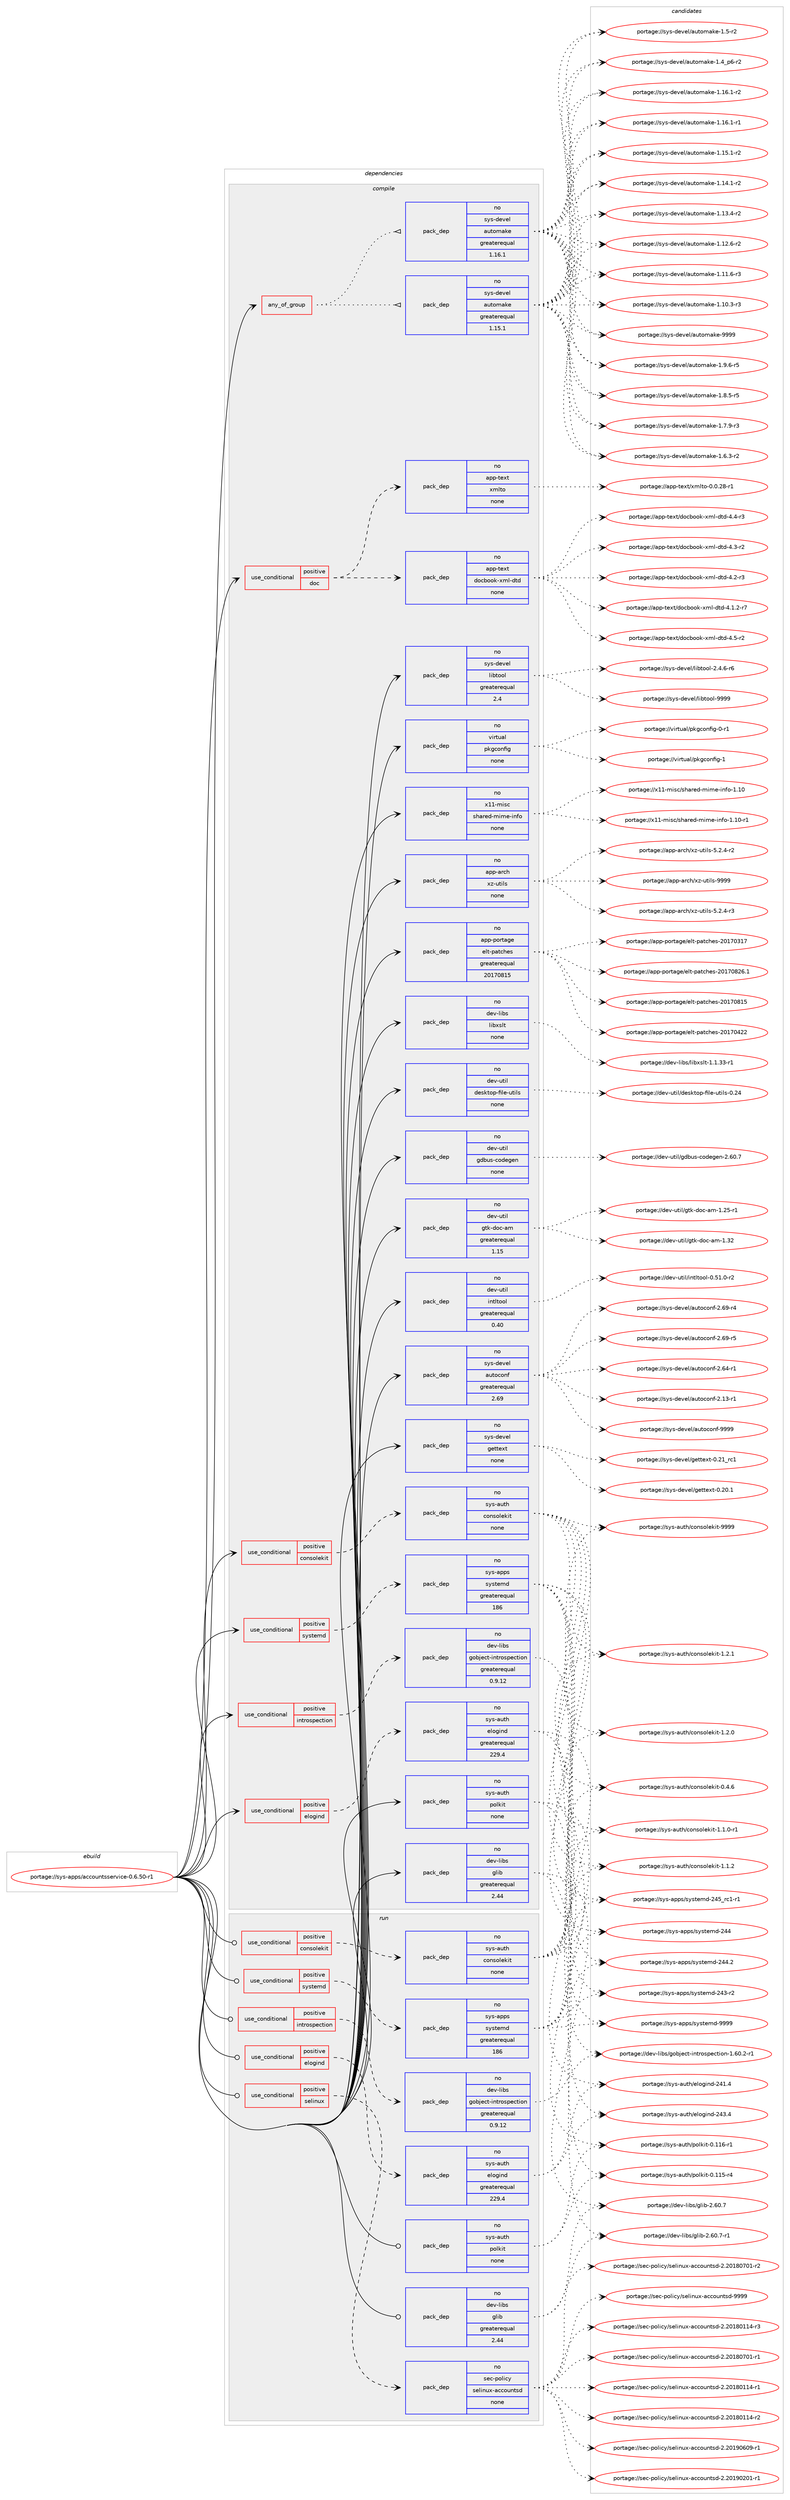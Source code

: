 digraph prolog {

# *************
# Graph options
# *************

newrank=true;
concentrate=true;
compound=true;
graph [rankdir=LR,fontname=Helvetica,fontsize=10,ranksep=1.5];#, ranksep=2.5, nodesep=0.2];
edge  [arrowhead=vee];
node  [fontname=Helvetica,fontsize=10];

# **********
# The ebuild
# **********

subgraph cluster_leftcol {
color=gray;
rank=same;
label=<<i>ebuild</i>>;
id [label="portage://sys-apps/accountsservice-0.6.50-r1", color=red, width=4, href="../sys-apps/accountsservice-0.6.50-r1.svg"];
}

# ****************
# The dependencies
# ****************

subgraph cluster_midcol {
color=gray;
label=<<i>dependencies</i>>;
subgraph cluster_compile {
fillcolor="#eeeeee";
style=filled;
label=<<i>compile</i>>;
subgraph any1288 {
dependency69360 [label=<<TABLE BORDER="0" CELLBORDER="1" CELLSPACING="0" CELLPADDING="4"><TR><TD CELLPADDING="10">any_of_group</TD></TR></TABLE>>, shape=none, color=red];subgraph pack52766 {
dependency69361 [label=<<TABLE BORDER="0" CELLBORDER="1" CELLSPACING="0" CELLPADDING="4" WIDTH="220"><TR><TD ROWSPAN="6" CELLPADDING="30">pack_dep</TD></TR><TR><TD WIDTH="110">no</TD></TR><TR><TD>sys-devel</TD></TR><TR><TD>automake</TD></TR><TR><TD>greaterequal</TD></TR><TR><TD>1.16.1</TD></TR></TABLE>>, shape=none, color=blue];
}
dependency69360:e -> dependency69361:w [weight=20,style="dotted",arrowhead="oinv"];
subgraph pack52767 {
dependency69362 [label=<<TABLE BORDER="0" CELLBORDER="1" CELLSPACING="0" CELLPADDING="4" WIDTH="220"><TR><TD ROWSPAN="6" CELLPADDING="30">pack_dep</TD></TR><TR><TD WIDTH="110">no</TD></TR><TR><TD>sys-devel</TD></TR><TR><TD>automake</TD></TR><TR><TD>greaterequal</TD></TR><TR><TD>1.15.1</TD></TR></TABLE>>, shape=none, color=blue];
}
dependency69360:e -> dependency69362:w [weight=20,style="dotted",arrowhead="oinv"];
}
id:e -> dependency69360:w [weight=20,style="solid",arrowhead="vee"];
subgraph cond15222 {
dependency69363 [label=<<TABLE BORDER="0" CELLBORDER="1" CELLSPACING="0" CELLPADDING="4"><TR><TD ROWSPAN="3" CELLPADDING="10">use_conditional</TD></TR><TR><TD>positive</TD></TR><TR><TD>consolekit</TD></TR></TABLE>>, shape=none, color=red];
subgraph pack52768 {
dependency69364 [label=<<TABLE BORDER="0" CELLBORDER="1" CELLSPACING="0" CELLPADDING="4" WIDTH="220"><TR><TD ROWSPAN="6" CELLPADDING="30">pack_dep</TD></TR><TR><TD WIDTH="110">no</TD></TR><TR><TD>sys-auth</TD></TR><TR><TD>consolekit</TD></TR><TR><TD>none</TD></TR><TR><TD></TD></TR></TABLE>>, shape=none, color=blue];
}
dependency69363:e -> dependency69364:w [weight=20,style="dashed",arrowhead="vee"];
}
id:e -> dependency69363:w [weight=20,style="solid",arrowhead="vee"];
subgraph cond15223 {
dependency69365 [label=<<TABLE BORDER="0" CELLBORDER="1" CELLSPACING="0" CELLPADDING="4"><TR><TD ROWSPAN="3" CELLPADDING="10">use_conditional</TD></TR><TR><TD>positive</TD></TR><TR><TD>doc</TD></TR></TABLE>>, shape=none, color=red];
subgraph pack52769 {
dependency69366 [label=<<TABLE BORDER="0" CELLBORDER="1" CELLSPACING="0" CELLPADDING="4" WIDTH="220"><TR><TD ROWSPAN="6" CELLPADDING="30">pack_dep</TD></TR><TR><TD WIDTH="110">no</TD></TR><TR><TD>app-text</TD></TR><TR><TD>docbook-xml-dtd</TD></TR><TR><TD>none</TD></TR><TR><TD></TD></TR></TABLE>>, shape=none, color=blue];
}
dependency69365:e -> dependency69366:w [weight=20,style="dashed",arrowhead="vee"];
subgraph pack52770 {
dependency69367 [label=<<TABLE BORDER="0" CELLBORDER="1" CELLSPACING="0" CELLPADDING="4" WIDTH="220"><TR><TD ROWSPAN="6" CELLPADDING="30">pack_dep</TD></TR><TR><TD WIDTH="110">no</TD></TR><TR><TD>app-text</TD></TR><TR><TD>xmlto</TD></TR><TR><TD>none</TD></TR><TR><TD></TD></TR></TABLE>>, shape=none, color=blue];
}
dependency69365:e -> dependency69367:w [weight=20,style="dashed",arrowhead="vee"];
}
id:e -> dependency69365:w [weight=20,style="solid",arrowhead="vee"];
subgraph cond15224 {
dependency69368 [label=<<TABLE BORDER="0" CELLBORDER="1" CELLSPACING="0" CELLPADDING="4"><TR><TD ROWSPAN="3" CELLPADDING="10">use_conditional</TD></TR><TR><TD>positive</TD></TR><TR><TD>elogind</TD></TR></TABLE>>, shape=none, color=red];
subgraph pack52771 {
dependency69369 [label=<<TABLE BORDER="0" CELLBORDER="1" CELLSPACING="0" CELLPADDING="4" WIDTH="220"><TR><TD ROWSPAN="6" CELLPADDING="30">pack_dep</TD></TR><TR><TD WIDTH="110">no</TD></TR><TR><TD>sys-auth</TD></TR><TR><TD>elogind</TD></TR><TR><TD>greaterequal</TD></TR><TR><TD>229.4</TD></TR></TABLE>>, shape=none, color=blue];
}
dependency69368:e -> dependency69369:w [weight=20,style="dashed",arrowhead="vee"];
}
id:e -> dependency69368:w [weight=20,style="solid",arrowhead="vee"];
subgraph cond15225 {
dependency69370 [label=<<TABLE BORDER="0" CELLBORDER="1" CELLSPACING="0" CELLPADDING="4"><TR><TD ROWSPAN="3" CELLPADDING="10">use_conditional</TD></TR><TR><TD>positive</TD></TR><TR><TD>introspection</TD></TR></TABLE>>, shape=none, color=red];
subgraph pack52772 {
dependency69371 [label=<<TABLE BORDER="0" CELLBORDER="1" CELLSPACING="0" CELLPADDING="4" WIDTH="220"><TR><TD ROWSPAN="6" CELLPADDING="30">pack_dep</TD></TR><TR><TD WIDTH="110">no</TD></TR><TR><TD>dev-libs</TD></TR><TR><TD>gobject-introspection</TD></TR><TR><TD>greaterequal</TD></TR><TR><TD>0.9.12</TD></TR></TABLE>>, shape=none, color=blue];
}
dependency69370:e -> dependency69371:w [weight=20,style="dashed",arrowhead="vee"];
}
id:e -> dependency69370:w [weight=20,style="solid",arrowhead="vee"];
subgraph cond15226 {
dependency69372 [label=<<TABLE BORDER="0" CELLBORDER="1" CELLSPACING="0" CELLPADDING="4"><TR><TD ROWSPAN="3" CELLPADDING="10">use_conditional</TD></TR><TR><TD>positive</TD></TR><TR><TD>systemd</TD></TR></TABLE>>, shape=none, color=red];
subgraph pack52773 {
dependency69373 [label=<<TABLE BORDER="0" CELLBORDER="1" CELLSPACING="0" CELLPADDING="4" WIDTH="220"><TR><TD ROWSPAN="6" CELLPADDING="30">pack_dep</TD></TR><TR><TD WIDTH="110">no</TD></TR><TR><TD>sys-apps</TD></TR><TR><TD>systemd</TD></TR><TR><TD>greaterequal</TD></TR><TR><TD>186</TD></TR></TABLE>>, shape=none, color=blue];
}
dependency69372:e -> dependency69373:w [weight=20,style="dashed",arrowhead="vee"];
}
id:e -> dependency69372:w [weight=20,style="solid",arrowhead="vee"];
subgraph pack52774 {
dependency69374 [label=<<TABLE BORDER="0" CELLBORDER="1" CELLSPACING="0" CELLPADDING="4" WIDTH="220"><TR><TD ROWSPAN="6" CELLPADDING="30">pack_dep</TD></TR><TR><TD WIDTH="110">no</TD></TR><TR><TD>app-arch</TD></TR><TR><TD>xz-utils</TD></TR><TR><TD>none</TD></TR><TR><TD></TD></TR></TABLE>>, shape=none, color=blue];
}
id:e -> dependency69374:w [weight=20,style="solid",arrowhead="vee"];
subgraph pack52775 {
dependency69375 [label=<<TABLE BORDER="0" CELLBORDER="1" CELLSPACING="0" CELLPADDING="4" WIDTH="220"><TR><TD ROWSPAN="6" CELLPADDING="30">pack_dep</TD></TR><TR><TD WIDTH="110">no</TD></TR><TR><TD>app-portage</TD></TR><TR><TD>elt-patches</TD></TR><TR><TD>greaterequal</TD></TR><TR><TD>20170815</TD></TR></TABLE>>, shape=none, color=blue];
}
id:e -> dependency69375:w [weight=20,style="solid",arrowhead="vee"];
subgraph pack52776 {
dependency69376 [label=<<TABLE BORDER="0" CELLBORDER="1" CELLSPACING="0" CELLPADDING="4" WIDTH="220"><TR><TD ROWSPAN="6" CELLPADDING="30">pack_dep</TD></TR><TR><TD WIDTH="110">no</TD></TR><TR><TD>dev-libs</TD></TR><TR><TD>glib</TD></TR><TR><TD>greaterequal</TD></TR><TR><TD>2.44</TD></TR></TABLE>>, shape=none, color=blue];
}
id:e -> dependency69376:w [weight=20,style="solid",arrowhead="vee"];
subgraph pack52777 {
dependency69377 [label=<<TABLE BORDER="0" CELLBORDER="1" CELLSPACING="0" CELLPADDING="4" WIDTH="220"><TR><TD ROWSPAN="6" CELLPADDING="30">pack_dep</TD></TR><TR><TD WIDTH="110">no</TD></TR><TR><TD>dev-libs</TD></TR><TR><TD>libxslt</TD></TR><TR><TD>none</TD></TR><TR><TD></TD></TR></TABLE>>, shape=none, color=blue];
}
id:e -> dependency69377:w [weight=20,style="solid",arrowhead="vee"];
subgraph pack52778 {
dependency69378 [label=<<TABLE BORDER="0" CELLBORDER="1" CELLSPACING="0" CELLPADDING="4" WIDTH="220"><TR><TD ROWSPAN="6" CELLPADDING="30">pack_dep</TD></TR><TR><TD WIDTH="110">no</TD></TR><TR><TD>dev-util</TD></TR><TR><TD>desktop-file-utils</TD></TR><TR><TD>none</TD></TR><TR><TD></TD></TR></TABLE>>, shape=none, color=blue];
}
id:e -> dependency69378:w [weight=20,style="solid",arrowhead="vee"];
subgraph pack52779 {
dependency69379 [label=<<TABLE BORDER="0" CELLBORDER="1" CELLSPACING="0" CELLPADDING="4" WIDTH="220"><TR><TD ROWSPAN="6" CELLPADDING="30">pack_dep</TD></TR><TR><TD WIDTH="110">no</TD></TR><TR><TD>dev-util</TD></TR><TR><TD>gdbus-codegen</TD></TR><TR><TD>none</TD></TR><TR><TD></TD></TR></TABLE>>, shape=none, color=blue];
}
id:e -> dependency69379:w [weight=20,style="solid",arrowhead="vee"];
subgraph pack52780 {
dependency69380 [label=<<TABLE BORDER="0" CELLBORDER="1" CELLSPACING="0" CELLPADDING="4" WIDTH="220"><TR><TD ROWSPAN="6" CELLPADDING="30">pack_dep</TD></TR><TR><TD WIDTH="110">no</TD></TR><TR><TD>dev-util</TD></TR><TR><TD>gtk-doc-am</TD></TR><TR><TD>greaterequal</TD></TR><TR><TD>1.15</TD></TR></TABLE>>, shape=none, color=blue];
}
id:e -> dependency69380:w [weight=20,style="solid",arrowhead="vee"];
subgraph pack52781 {
dependency69381 [label=<<TABLE BORDER="0" CELLBORDER="1" CELLSPACING="0" CELLPADDING="4" WIDTH="220"><TR><TD ROWSPAN="6" CELLPADDING="30">pack_dep</TD></TR><TR><TD WIDTH="110">no</TD></TR><TR><TD>dev-util</TD></TR><TR><TD>intltool</TD></TR><TR><TD>greaterequal</TD></TR><TR><TD>0.40</TD></TR></TABLE>>, shape=none, color=blue];
}
id:e -> dependency69381:w [weight=20,style="solid",arrowhead="vee"];
subgraph pack52782 {
dependency69382 [label=<<TABLE BORDER="0" CELLBORDER="1" CELLSPACING="0" CELLPADDING="4" WIDTH="220"><TR><TD ROWSPAN="6" CELLPADDING="30">pack_dep</TD></TR><TR><TD WIDTH="110">no</TD></TR><TR><TD>sys-auth</TD></TR><TR><TD>polkit</TD></TR><TR><TD>none</TD></TR><TR><TD></TD></TR></TABLE>>, shape=none, color=blue];
}
id:e -> dependency69382:w [weight=20,style="solid",arrowhead="vee"];
subgraph pack52783 {
dependency69383 [label=<<TABLE BORDER="0" CELLBORDER="1" CELLSPACING="0" CELLPADDING="4" WIDTH="220"><TR><TD ROWSPAN="6" CELLPADDING="30">pack_dep</TD></TR><TR><TD WIDTH="110">no</TD></TR><TR><TD>sys-devel</TD></TR><TR><TD>autoconf</TD></TR><TR><TD>greaterequal</TD></TR><TR><TD>2.69</TD></TR></TABLE>>, shape=none, color=blue];
}
id:e -> dependency69383:w [weight=20,style="solid",arrowhead="vee"];
subgraph pack52784 {
dependency69384 [label=<<TABLE BORDER="0" CELLBORDER="1" CELLSPACING="0" CELLPADDING="4" WIDTH="220"><TR><TD ROWSPAN="6" CELLPADDING="30">pack_dep</TD></TR><TR><TD WIDTH="110">no</TD></TR><TR><TD>sys-devel</TD></TR><TR><TD>gettext</TD></TR><TR><TD>none</TD></TR><TR><TD></TD></TR></TABLE>>, shape=none, color=blue];
}
id:e -> dependency69384:w [weight=20,style="solid",arrowhead="vee"];
subgraph pack52785 {
dependency69385 [label=<<TABLE BORDER="0" CELLBORDER="1" CELLSPACING="0" CELLPADDING="4" WIDTH="220"><TR><TD ROWSPAN="6" CELLPADDING="30">pack_dep</TD></TR><TR><TD WIDTH="110">no</TD></TR><TR><TD>sys-devel</TD></TR><TR><TD>libtool</TD></TR><TR><TD>greaterequal</TD></TR><TR><TD>2.4</TD></TR></TABLE>>, shape=none, color=blue];
}
id:e -> dependency69385:w [weight=20,style="solid",arrowhead="vee"];
subgraph pack52786 {
dependency69386 [label=<<TABLE BORDER="0" CELLBORDER="1" CELLSPACING="0" CELLPADDING="4" WIDTH="220"><TR><TD ROWSPAN="6" CELLPADDING="30">pack_dep</TD></TR><TR><TD WIDTH="110">no</TD></TR><TR><TD>virtual</TD></TR><TR><TD>pkgconfig</TD></TR><TR><TD>none</TD></TR><TR><TD></TD></TR></TABLE>>, shape=none, color=blue];
}
id:e -> dependency69386:w [weight=20,style="solid",arrowhead="vee"];
subgraph pack52787 {
dependency69387 [label=<<TABLE BORDER="0" CELLBORDER="1" CELLSPACING="0" CELLPADDING="4" WIDTH="220"><TR><TD ROWSPAN="6" CELLPADDING="30">pack_dep</TD></TR><TR><TD WIDTH="110">no</TD></TR><TR><TD>x11-misc</TD></TR><TR><TD>shared-mime-info</TD></TR><TR><TD>none</TD></TR><TR><TD></TD></TR></TABLE>>, shape=none, color=blue];
}
id:e -> dependency69387:w [weight=20,style="solid",arrowhead="vee"];
}
subgraph cluster_compileandrun {
fillcolor="#eeeeee";
style=filled;
label=<<i>compile and run</i>>;
}
subgraph cluster_run {
fillcolor="#eeeeee";
style=filled;
label=<<i>run</i>>;
subgraph cond15227 {
dependency69388 [label=<<TABLE BORDER="0" CELLBORDER="1" CELLSPACING="0" CELLPADDING="4"><TR><TD ROWSPAN="3" CELLPADDING="10">use_conditional</TD></TR><TR><TD>positive</TD></TR><TR><TD>consolekit</TD></TR></TABLE>>, shape=none, color=red];
subgraph pack52788 {
dependency69389 [label=<<TABLE BORDER="0" CELLBORDER="1" CELLSPACING="0" CELLPADDING="4" WIDTH="220"><TR><TD ROWSPAN="6" CELLPADDING="30">pack_dep</TD></TR><TR><TD WIDTH="110">no</TD></TR><TR><TD>sys-auth</TD></TR><TR><TD>consolekit</TD></TR><TR><TD>none</TD></TR><TR><TD></TD></TR></TABLE>>, shape=none, color=blue];
}
dependency69388:e -> dependency69389:w [weight=20,style="dashed",arrowhead="vee"];
}
id:e -> dependency69388:w [weight=20,style="solid",arrowhead="odot"];
subgraph cond15228 {
dependency69390 [label=<<TABLE BORDER="0" CELLBORDER="1" CELLSPACING="0" CELLPADDING="4"><TR><TD ROWSPAN="3" CELLPADDING="10">use_conditional</TD></TR><TR><TD>positive</TD></TR><TR><TD>elogind</TD></TR></TABLE>>, shape=none, color=red];
subgraph pack52789 {
dependency69391 [label=<<TABLE BORDER="0" CELLBORDER="1" CELLSPACING="0" CELLPADDING="4" WIDTH="220"><TR><TD ROWSPAN="6" CELLPADDING="30">pack_dep</TD></TR><TR><TD WIDTH="110">no</TD></TR><TR><TD>sys-auth</TD></TR><TR><TD>elogind</TD></TR><TR><TD>greaterequal</TD></TR><TR><TD>229.4</TD></TR></TABLE>>, shape=none, color=blue];
}
dependency69390:e -> dependency69391:w [weight=20,style="dashed",arrowhead="vee"];
}
id:e -> dependency69390:w [weight=20,style="solid",arrowhead="odot"];
subgraph cond15229 {
dependency69392 [label=<<TABLE BORDER="0" CELLBORDER="1" CELLSPACING="0" CELLPADDING="4"><TR><TD ROWSPAN="3" CELLPADDING="10">use_conditional</TD></TR><TR><TD>positive</TD></TR><TR><TD>introspection</TD></TR></TABLE>>, shape=none, color=red];
subgraph pack52790 {
dependency69393 [label=<<TABLE BORDER="0" CELLBORDER="1" CELLSPACING="0" CELLPADDING="4" WIDTH="220"><TR><TD ROWSPAN="6" CELLPADDING="30">pack_dep</TD></TR><TR><TD WIDTH="110">no</TD></TR><TR><TD>dev-libs</TD></TR><TR><TD>gobject-introspection</TD></TR><TR><TD>greaterequal</TD></TR><TR><TD>0.9.12</TD></TR></TABLE>>, shape=none, color=blue];
}
dependency69392:e -> dependency69393:w [weight=20,style="dashed",arrowhead="vee"];
}
id:e -> dependency69392:w [weight=20,style="solid",arrowhead="odot"];
subgraph cond15230 {
dependency69394 [label=<<TABLE BORDER="0" CELLBORDER="1" CELLSPACING="0" CELLPADDING="4"><TR><TD ROWSPAN="3" CELLPADDING="10">use_conditional</TD></TR><TR><TD>positive</TD></TR><TR><TD>selinux</TD></TR></TABLE>>, shape=none, color=red];
subgraph pack52791 {
dependency69395 [label=<<TABLE BORDER="0" CELLBORDER="1" CELLSPACING="0" CELLPADDING="4" WIDTH="220"><TR><TD ROWSPAN="6" CELLPADDING="30">pack_dep</TD></TR><TR><TD WIDTH="110">no</TD></TR><TR><TD>sec-policy</TD></TR><TR><TD>selinux-accountsd</TD></TR><TR><TD>none</TD></TR><TR><TD></TD></TR></TABLE>>, shape=none, color=blue];
}
dependency69394:e -> dependency69395:w [weight=20,style="dashed",arrowhead="vee"];
}
id:e -> dependency69394:w [weight=20,style="solid",arrowhead="odot"];
subgraph cond15231 {
dependency69396 [label=<<TABLE BORDER="0" CELLBORDER="1" CELLSPACING="0" CELLPADDING="4"><TR><TD ROWSPAN="3" CELLPADDING="10">use_conditional</TD></TR><TR><TD>positive</TD></TR><TR><TD>systemd</TD></TR></TABLE>>, shape=none, color=red];
subgraph pack52792 {
dependency69397 [label=<<TABLE BORDER="0" CELLBORDER="1" CELLSPACING="0" CELLPADDING="4" WIDTH="220"><TR><TD ROWSPAN="6" CELLPADDING="30">pack_dep</TD></TR><TR><TD WIDTH="110">no</TD></TR><TR><TD>sys-apps</TD></TR><TR><TD>systemd</TD></TR><TR><TD>greaterequal</TD></TR><TR><TD>186</TD></TR></TABLE>>, shape=none, color=blue];
}
dependency69396:e -> dependency69397:w [weight=20,style="dashed",arrowhead="vee"];
}
id:e -> dependency69396:w [weight=20,style="solid",arrowhead="odot"];
subgraph pack52793 {
dependency69398 [label=<<TABLE BORDER="0" CELLBORDER="1" CELLSPACING="0" CELLPADDING="4" WIDTH="220"><TR><TD ROWSPAN="6" CELLPADDING="30">pack_dep</TD></TR><TR><TD WIDTH="110">no</TD></TR><TR><TD>dev-libs</TD></TR><TR><TD>glib</TD></TR><TR><TD>greaterequal</TD></TR><TR><TD>2.44</TD></TR></TABLE>>, shape=none, color=blue];
}
id:e -> dependency69398:w [weight=20,style="solid",arrowhead="odot"];
subgraph pack52794 {
dependency69399 [label=<<TABLE BORDER="0" CELLBORDER="1" CELLSPACING="0" CELLPADDING="4" WIDTH="220"><TR><TD ROWSPAN="6" CELLPADDING="30">pack_dep</TD></TR><TR><TD WIDTH="110">no</TD></TR><TR><TD>sys-auth</TD></TR><TR><TD>polkit</TD></TR><TR><TD>none</TD></TR><TR><TD></TD></TR></TABLE>>, shape=none, color=blue];
}
id:e -> dependency69399:w [weight=20,style="solid",arrowhead="odot"];
}
}

# **************
# The candidates
# **************

subgraph cluster_choices {
rank=same;
color=gray;
label=<<i>candidates</i>>;

subgraph choice52766 {
color=black;
nodesep=1;
choice115121115451001011181011084797117116111109971071014557575757 [label="portage://sys-devel/automake-9999", color=red, width=4,href="../sys-devel/automake-9999.svg"];
choice115121115451001011181011084797117116111109971071014549465746544511453 [label="portage://sys-devel/automake-1.9.6-r5", color=red, width=4,href="../sys-devel/automake-1.9.6-r5.svg"];
choice115121115451001011181011084797117116111109971071014549465646534511453 [label="portage://sys-devel/automake-1.8.5-r5", color=red, width=4,href="../sys-devel/automake-1.8.5-r5.svg"];
choice115121115451001011181011084797117116111109971071014549465546574511451 [label="portage://sys-devel/automake-1.7.9-r3", color=red, width=4,href="../sys-devel/automake-1.7.9-r3.svg"];
choice115121115451001011181011084797117116111109971071014549465446514511450 [label="portage://sys-devel/automake-1.6.3-r2", color=red, width=4,href="../sys-devel/automake-1.6.3-r2.svg"];
choice11512111545100101118101108479711711611110997107101454946534511450 [label="portage://sys-devel/automake-1.5-r2", color=red, width=4,href="../sys-devel/automake-1.5-r2.svg"];
choice115121115451001011181011084797117116111109971071014549465295112544511450 [label="portage://sys-devel/automake-1.4_p6-r2", color=red, width=4,href="../sys-devel/automake-1.4_p6-r2.svg"];
choice11512111545100101118101108479711711611110997107101454946495446494511450 [label="portage://sys-devel/automake-1.16.1-r2", color=red, width=4,href="../sys-devel/automake-1.16.1-r2.svg"];
choice11512111545100101118101108479711711611110997107101454946495446494511449 [label="portage://sys-devel/automake-1.16.1-r1", color=red, width=4,href="../sys-devel/automake-1.16.1-r1.svg"];
choice11512111545100101118101108479711711611110997107101454946495346494511450 [label="portage://sys-devel/automake-1.15.1-r2", color=red, width=4,href="../sys-devel/automake-1.15.1-r2.svg"];
choice11512111545100101118101108479711711611110997107101454946495246494511450 [label="portage://sys-devel/automake-1.14.1-r2", color=red, width=4,href="../sys-devel/automake-1.14.1-r2.svg"];
choice11512111545100101118101108479711711611110997107101454946495146524511450 [label="portage://sys-devel/automake-1.13.4-r2", color=red, width=4,href="../sys-devel/automake-1.13.4-r2.svg"];
choice11512111545100101118101108479711711611110997107101454946495046544511450 [label="portage://sys-devel/automake-1.12.6-r2", color=red, width=4,href="../sys-devel/automake-1.12.6-r2.svg"];
choice11512111545100101118101108479711711611110997107101454946494946544511451 [label="portage://sys-devel/automake-1.11.6-r3", color=red, width=4,href="../sys-devel/automake-1.11.6-r3.svg"];
choice11512111545100101118101108479711711611110997107101454946494846514511451 [label="portage://sys-devel/automake-1.10.3-r3", color=red, width=4,href="../sys-devel/automake-1.10.3-r3.svg"];
dependency69361:e -> choice115121115451001011181011084797117116111109971071014557575757:w [style=dotted,weight="100"];
dependency69361:e -> choice115121115451001011181011084797117116111109971071014549465746544511453:w [style=dotted,weight="100"];
dependency69361:e -> choice115121115451001011181011084797117116111109971071014549465646534511453:w [style=dotted,weight="100"];
dependency69361:e -> choice115121115451001011181011084797117116111109971071014549465546574511451:w [style=dotted,weight="100"];
dependency69361:e -> choice115121115451001011181011084797117116111109971071014549465446514511450:w [style=dotted,weight="100"];
dependency69361:e -> choice11512111545100101118101108479711711611110997107101454946534511450:w [style=dotted,weight="100"];
dependency69361:e -> choice115121115451001011181011084797117116111109971071014549465295112544511450:w [style=dotted,weight="100"];
dependency69361:e -> choice11512111545100101118101108479711711611110997107101454946495446494511450:w [style=dotted,weight="100"];
dependency69361:e -> choice11512111545100101118101108479711711611110997107101454946495446494511449:w [style=dotted,weight="100"];
dependency69361:e -> choice11512111545100101118101108479711711611110997107101454946495346494511450:w [style=dotted,weight="100"];
dependency69361:e -> choice11512111545100101118101108479711711611110997107101454946495246494511450:w [style=dotted,weight="100"];
dependency69361:e -> choice11512111545100101118101108479711711611110997107101454946495146524511450:w [style=dotted,weight="100"];
dependency69361:e -> choice11512111545100101118101108479711711611110997107101454946495046544511450:w [style=dotted,weight="100"];
dependency69361:e -> choice11512111545100101118101108479711711611110997107101454946494946544511451:w [style=dotted,weight="100"];
dependency69361:e -> choice11512111545100101118101108479711711611110997107101454946494846514511451:w [style=dotted,weight="100"];
}
subgraph choice52767 {
color=black;
nodesep=1;
choice115121115451001011181011084797117116111109971071014557575757 [label="portage://sys-devel/automake-9999", color=red, width=4,href="../sys-devel/automake-9999.svg"];
choice115121115451001011181011084797117116111109971071014549465746544511453 [label="portage://sys-devel/automake-1.9.6-r5", color=red, width=4,href="../sys-devel/automake-1.9.6-r5.svg"];
choice115121115451001011181011084797117116111109971071014549465646534511453 [label="portage://sys-devel/automake-1.8.5-r5", color=red, width=4,href="../sys-devel/automake-1.8.5-r5.svg"];
choice115121115451001011181011084797117116111109971071014549465546574511451 [label="portage://sys-devel/automake-1.7.9-r3", color=red, width=4,href="../sys-devel/automake-1.7.9-r3.svg"];
choice115121115451001011181011084797117116111109971071014549465446514511450 [label="portage://sys-devel/automake-1.6.3-r2", color=red, width=4,href="../sys-devel/automake-1.6.3-r2.svg"];
choice11512111545100101118101108479711711611110997107101454946534511450 [label="portage://sys-devel/automake-1.5-r2", color=red, width=4,href="../sys-devel/automake-1.5-r2.svg"];
choice115121115451001011181011084797117116111109971071014549465295112544511450 [label="portage://sys-devel/automake-1.4_p6-r2", color=red, width=4,href="../sys-devel/automake-1.4_p6-r2.svg"];
choice11512111545100101118101108479711711611110997107101454946495446494511450 [label="portage://sys-devel/automake-1.16.1-r2", color=red, width=4,href="../sys-devel/automake-1.16.1-r2.svg"];
choice11512111545100101118101108479711711611110997107101454946495446494511449 [label="portage://sys-devel/automake-1.16.1-r1", color=red, width=4,href="../sys-devel/automake-1.16.1-r1.svg"];
choice11512111545100101118101108479711711611110997107101454946495346494511450 [label="portage://sys-devel/automake-1.15.1-r2", color=red, width=4,href="../sys-devel/automake-1.15.1-r2.svg"];
choice11512111545100101118101108479711711611110997107101454946495246494511450 [label="portage://sys-devel/automake-1.14.1-r2", color=red, width=4,href="../sys-devel/automake-1.14.1-r2.svg"];
choice11512111545100101118101108479711711611110997107101454946495146524511450 [label="portage://sys-devel/automake-1.13.4-r2", color=red, width=4,href="../sys-devel/automake-1.13.4-r2.svg"];
choice11512111545100101118101108479711711611110997107101454946495046544511450 [label="portage://sys-devel/automake-1.12.6-r2", color=red, width=4,href="../sys-devel/automake-1.12.6-r2.svg"];
choice11512111545100101118101108479711711611110997107101454946494946544511451 [label="portage://sys-devel/automake-1.11.6-r3", color=red, width=4,href="../sys-devel/automake-1.11.6-r3.svg"];
choice11512111545100101118101108479711711611110997107101454946494846514511451 [label="portage://sys-devel/automake-1.10.3-r3", color=red, width=4,href="../sys-devel/automake-1.10.3-r3.svg"];
dependency69362:e -> choice115121115451001011181011084797117116111109971071014557575757:w [style=dotted,weight="100"];
dependency69362:e -> choice115121115451001011181011084797117116111109971071014549465746544511453:w [style=dotted,weight="100"];
dependency69362:e -> choice115121115451001011181011084797117116111109971071014549465646534511453:w [style=dotted,weight="100"];
dependency69362:e -> choice115121115451001011181011084797117116111109971071014549465546574511451:w [style=dotted,weight="100"];
dependency69362:e -> choice115121115451001011181011084797117116111109971071014549465446514511450:w [style=dotted,weight="100"];
dependency69362:e -> choice11512111545100101118101108479711711611110997107101454946534511450:w [style=dotted,weight="100"];
dependency69362:e -> choice115121115451001011181011084797117116111109971071014549465295112544511450:w [style=dotted,weight="100"];
dependency69362:e -> choice11512111545100101118101108479711711611110997107101454946495446494511450:w [style=dotted,weight="100"];
dependency69362:e -> choice11512111545100101118101108479711711611110997107101454946495446494511449:w [style=dotted,weight="100"];
dependency69362:e -> choice11512111545100101118101108479711711611110997107101454946495346494511450:w [style=dotted,weight="100"];
dependency69362:e -> choice11512111545100101118101108479711711611110997107101454946495246494511450:w [style=dotted,weight="100"];
dependency69362:e -> choice11512111545100101118101108479711711611110997107101454946495146524511450:w [style=dotted,weight="100"];
dependency69362:e -> choice11512111545100101118101108479711711611110997107101454946495046544511450:w [style=dotted,weight="100"];
dependency69362:e -> choice11512111545100101118101108479711711611110997107101454946494946544511451:w [style=dotted,weight="100"];
dependency69362:e -> choice11512111545100101118101108479711711611110997107101454946494846514511451:w [style=dotted,weight="100"];
}
subgraph choice52768 {
color=black;
nodesep=1;
choice115121115459711711610447991111101151111081011071051164557575757 [label="portage://sys-auth/consolekit-9999", color=red, width=4,href="../sys-auth/consolekit-9999.svg"];
choice11512111545971171161044799111110115111108101107105116454946504649 [label="portage://sys-auth/consolekit-1.2.1", color=red, width=4,href="../sys-auth/consolekit-1.2.1.svg"];
choice11512111545971171161044799111110115111108101107105116454946504648 [label="portage://sys-auth/consolekit-1.2.0", color=red, width=4,href="../sys-auth/consolekit-1.2.0.svg"];
choice11512111545971171161044799111110115111108101107105116454946494650 [label="portage://sys-auth/consolekit-1.1.2", color=red, width=4,href="../sys-auth/consolekit-1.1.2.svg"];
choice115121115459711711610447991111101151111081011071051164549464946484511449 [label="portage://sys-auth/consolekit-1.1.0-r1", color=red, width=4,href="../sys-auth/consolekit-1.1.0-r1.svg"];
choice11512111545971171161044799111110115111108101107105116454846524654 [label="portage://sys-auth/consolekit-0.4.6", color=red, width=4,href="../sys-auth/consolekit-0.4.6.svg"];
dependency69364:e -> choice115121115459711711610447991111101151111081011071051164557575757:w [style=dotted,weight="100"];
dependency69364:e -> choice11512111545971171161044799111110115111108101107105116454946504649:w [style=dotted,weight="100"];
dependency69364:e -> choice11512111545971171161044799111110115111108101107105116454946504648:w [style=dotted,weight="100"];
dependency69364:e -> choice11512111545971171161044799111110115111108101107105116454946494650:w [style=dotted,weight="100"];
dependency69364:e -> choice115121115459711711610447991111101151111081011071051164549464946484511449:w [style=dotted,weight="100"];
dependency69364:e -> choice11512111545971171161044799111110115111108101107105116454846524654:w [style=dotted,weight="100"];
}
subgraph choice52769 {
color=black;
nodesep=1;
choice97112112451161011201164710011199981111111074512010910845100116100455246534511450 [label="portage://app-text/docbook-xml-dtd-4.5-r2", color=red, width=4,href="../app-text/docbook-xml-dtd-4.5-r2.svg"];
choice97112112451161011201164710011199981111111074512010910845100116100455246524511451 [label="portage://app-text/docbook-xml-dtd-4.4-r3", color=red, width=4,href="../app-text/docbook-xml-dtd-4.4-r3.svg"];
choice97112112451161011201164710011199981111111074512010910845100116100455246514511450 [label="portage://app-text/docbook-xml-dtd-4.3-r2", color=red, width=4,href="../app-text/docbook-xml-dtd-4.3-r2.svg"];
choice97112112451161011201164710011199981111111074512010910845100116100455246504511451 [label="portage://app-text/docbook-xml-dtd-4.2-r3", color=red, width=4,href="../app-text/docbook-xml-dtd-4.2-r3.svg"];
choice971121124511610112011647100111999811111110745120109108451001161004552464946504511455 [label="portage://app-text/docbook-xml-dtd-4.1.2-r7", color=red, width=4,href="../app-text/docbook-xml-dtd-4.1.2-r7.svg"];
dependency69366:e -> choice97112112451161011201164710011199981111111074512010910845100116100455246534511450:w [style=dotted,weight="100"];
dependency69366:e -> choice97112112451161011201164710011199981111111074512010910845100116100455246524511451:w [style=dotted,weight="100"];
dependency69366:e -> choice97112112451161011201164710011199981111111074512010910845100116100455246514511450:w [style=dotted,weight="100"];
dependency69366:e -> choice97112112451161011201164710011199981111111074512010910845100116100455246504511451:w [style=dotted,weight="100"];
dependency69366:e -> choice971121124511610112011647100111999811111110745120109108451001161004552464946504511455:w [style=dotted,weight="100"];
}
subgraph choice52770 {
color=black;
nodesep=1;
choice971121124511610112011647120109108116111454846484650564511449 [label="portage://app-text/xmlto-0.0.28-r1", color=red, width=4,href="../app-text/xmlto-0.0.28-r1.svg"];
dependency69367:e -> choice971121124511610112011647120109108116111454846484650564511449:w [style=dotted,weight="100"];
}
subgraph choice52771 {
color=black;
nodesep=1;
choice115121115459711711610447101108111103105110100455052514652 [label="portage://sys-auth/elogind-243.4", color=red, width=4,href="../sys-auth/elogind-243.4.svg"];
choice115121115459711711610447101108111103105110100455052494652 [label="portage://sys-auth/elogind-241.4", color=red, width=4,href="../sys-auth/elogind-241.4.svg"];
dependency69369:e -> choice115121115459711711610447101108111103105110100455052514652:w [style=dotted,weight="100"];
dependency69369:e -> choice115121115459711711610447101108111103105110100455052494652:w [style=dotted,weight="100"];
}
subgraph choice52772 {
color=black;
nodesep=1;
choice10010111845108105981154710311198106101991164510511011611411111511210199116105111110454946544846504511449 [label="portage://dev-libs/gobject-introspection-1.60.2-r1", color=red, width=4,href="../dev-libs/gobject-introspection-1.60.2-r1.svg"];
dependency69371:e -> choice10010111845108105981154710311198106101991164510511011611411111511210199116105111110454946544846504511449:w [style=dotted,weight="100"];
}
subgraph choice52773 {
color=black;
nodesep=1;
choice1151211154597112112115471151211151161011091004557575757 [label="portage://sys-apps/systemd-9999", color=red, width=4,href="../sys-apps/systemd-9999.svg"];
choice115121115459711211211547115121115116101109100455052539511499494511449 [label="portage://sys-apps/systemd-245_rc1-r1", color=red, width=4,href="../sys-apps/systemd-245_rc1-r1.svg"];
choice115121115459711211211547115121115116101109100455052524650 [label="portage://sys-apps/systemd-244.2", color=red, width=4,href="../sys-apps/systemd-244.2.svg"];
choice11512111545971121121154711512111511610110910045505252 [label="portage://sys-apps/systemd-244", color=red, width=4,href="../sys-apps/systemd-244.svg"];
choice115121115459711211211547115121115116101109100455052514511450 [label="portage://sys-apps/systemd-243-r2", color=red, width=4,href="../sys-apps/systemd-243-r2.svg"];
dependency69373:e -> choice1151211154597112112115471151211151161011091004557575757:w [style=dotted,weight="100"];
dependency69373:e -> choice115121115459711211211547115121115116101109100455052539511499494511449:w [style=dotted,weight="100"];
dependency69373:e -> choice115121115459711211211547115121115116101109100455052524650:w [style=dotted,weight="100"];
dependency69373:e -> choice11512111545971121121154711512111511610110910045505252:w [style=dotted,weight="100"];
dependency69373:e -> choice115121115459711211211547115121115116101109100455052514511450:w [style=dotted,weight="100"];
}
subgraph choice52774 {
color=black;
nodesep=1;
choice9711211245971149910447120122451171161051081154557575757 [label="portage://app-arch/xz-utils-9999", color=red, width=4,href="../app-arch/xz-utils-9999.svg"];
choice9711211245971149910447120122451171161051081154553465046524511451 [label="portage://app-arch/xz-utils-5.2.4-r3", color=red, width=4,href="../app-arch/xz-utils-5.2.4-r3.svg"];
choice9711211245971149910447120122451171161051081154553465046524511450 [label="portage://app-arch/xz-utils-5.2.4-r2", color=red, width=4,href="../app-arch/xz-utils-5.2.4-r2.svg"];
dependency69374:e -> choice9711211245971149910447120122451171161051081154557575757:w [style=dotted,weight="100"];
dependency69374:e -> choice9711211245971149910447120122451171161051081154553465046524511451:w [style=dotted,weight="100"];
dependency69374:e -> choice9711211245971149910447120122451171161051081154553465046524511450:w [style=dotted,weight="100"];
}
subgraph choice52775 {
color=black;
nodesep=1;
choice971121124511211111411697103101471011081164511297116991041011154550484955485650544649 [label="portage://app-portage/elt-patches-20170826.1", color=red, width=4,href="../app-portage/elt-patches-20170826.1.svg"];
choice97112112451121111141169710310147101108116451129711699104101115455048495548564953 [label="portage://app-portage/elt-patches-20170815", color=red, width=4,href="../app-portage/elt-patches-20170815.svg"];
choice97112112451121111141169710310147101108116451129711699104101115455048495548525050 [label="portage://app-portage/elt-patches-20170422", color=red, width=4,href="../app-portage/elt-patches-20170422.svg"];
choice97112112451121111141169710310147101108116451129711699104101115455048495548514955 [label="portage://app-portage/elt-patches-20170317", color=red, width=4,href="../app-portage/elt-patches-20170317.svg"];
dependency69375:e -> choice971121124511211111411697103101471011081164511297116991041011154550484955485650544649:w [style=dotted,weight="100"];
dependency69375:e -> choice97112112451121111141169710310147101108116451129711699104101115455048495548564953:w [style=dotted,weight="100"];
dependency69375:e -> choice97112112451121111141169710310147101108116451129711699104101115455048495548525050:w [style=dotted,weight="100"];
dependency69375:e -> choice97112112451121111141169710310147101108116451129711699104101115455048495548514955:w [style=dotted,weight="100"];
}
subgraph choice52776 {
color=black;
nodesep=1;
choice10010111845108105981154710310810598455046544846554511449 [label="portage://dev-libs/glib-2.60.7-r1", color=red, width=4,href="../dev-libs/glib-2.60.7-r1.svg"];
choice1001011184510810598115471031081059845504654484655 [label="portage://dev-libs/glib-2.60.7", color=red, width=4,href="../dev-libs/glib-2.60.7.svg"];
dependency69376:e -> choice10010111845108105981154710310810598455046544846554511449:w [style=dotted,weight="100"];
dependency69376:e -> choice1001011184510810598115471031081059845504654484655:w [style=dotted,weight="100"];
}
subgraph choice52777 {
color=black;
nodesep=1;
choice10010111845108105981154710810598120115108116454946494651514511449 [label="portage://dev-libs/libxslt-1.1.33-r1", color=red, width=4,href="../dev-libs/libxslt-1.1.33-r1.svg"];
dependency69377:e -> choice10010111845108105981154710810598120115108116454946494651514511449:w [style=dotted,weight="100"];
}
subgraph choice52778 {
color=black;
nodesep=1;
choice100101118451171161051084710010111510711611111245102105108101451171161051081154548465052 [label="portage://dev-util/desktop-file-utils-0.24", color=red, width=4,href="../dev-util/desktop-file-utils-0.24.svg"];
dependency69378:e -> choice100101118451171161051084710010111510711611111245102105108101451171161051081154548465052:w [style=dotted,weight="100"];
}
subgraph choice52779 {
color=black;
nodesep=1;
choice100101118451171161051084710310098117115459911110010110310111045504654484655 [label="portage://dev-util/gdbus-codegen-2.60.7", color=red, width=4,href="../dev-util/gdbus-codegen-2.60.7.svg"];
dependency69379:e -> choice100101118451171161051084710310098117115459911110010110310111045504654484655:w [style=dotted,weight="100"];
}
subgraph choice52780 {
color=black;
nodesep=1;
choice1001011184511711610510847103116107451001119945971094549465150 [label="portage://dev-util/gtk-doc-am-1.32", color=red, width=4,href="../dev-util/gtk-doc-am-1.32.svg"];
choice10010111845117116105108471031161074510011199459710945494650534511449 [label="portage://dev-util/gtk-doc-am-1.25-r1", color=red, width=4,href="../dev-util/gtk-doc-am-1.25-r1.svg"];
dependency69380:e -> choice1001011184511711610510847103116107451001119945971094549465150:w [style=dotted,weight="100"];
dependency69380:e -> choice10010111845117116105108471031161074510011199459710945494650534511449:w [style=dotted,weight="100"];
}
subgraph choice52781 {
color=black;
nodesep=1;
choice1001011184511711610510847105110116108116111111108454846534946484511450 [label="portage://dev-util/intltool-0.51.0-r2", color=red, width=4,href="../dev-util/intltool-0.51.0-r2.svg"];
dependency69381:e -> choice1001011184511711610510847105110116108116111111108454846534946484511450:w [style=dotted,weight="100"];
}
subgraph choice52782 {
color=black;
nodesep=1;
choice1151211154597117116104471121111081071051164548464949544511449 [label="portage://sys-auth/polkit-0.116-r1", color=red, width=4,href="../sys-auth/polkit-0.116-r1.svg"];
choice1151211154597117116104471121111081071051164548464949534511452 [label="portage://sys-auth/polkit-0.115-r4", color=red, width=4,href="../sys-auth/polkit-0.115-r4.svg"];
dependency69382:e -> choice1151211154597117116104471121111081071051164548464949544511449:w [style=dotted,weight="100"];
dependency69382:e -> choice1151211154597117116104471121111081071051164548464949534511452:w [style=dotted,weight="100"];
}
subgraph choice52783 {
color=black;
nodesep=1;
choice115121115451001011181011084797117116111991111101024557575757 [label="portage://sys-devel/autoconf-9999", color=red, width=4,href="../sys-devel/autoconf-9999.svg"];
choice1151211154510010111810110847971171161119911111010245504654574511453 [label="portage://sys-devel/autoconf-2.69-r5", color=red, width=4,href="../sys-devel/autoconf-2.69-r5.svg"];
choice1151211154510010111810110847971171161119911111010245504654574511452 [label="portage://sys-devel/autoconf-2.69-r4", color=red, width=4,href="../sys-devel/autoconf-2.69-r4.svg"];
choice1151211154510010111810110847971171161119911111010245504654524511449 [label="portage://sys-devel/autoconf-2.64-r1", color=red, width=4,href="../sys-devel/autoconf-2.64-r1.svg"];
choice1151211154510010111810110847971171161119911111010245504649514511449 [label="portage://sys-devel/autoconf-2.13-r1", color=red, width=4,href="../sys-devel/autoconf-2.13-r1.svg"];
dependency69383:e -> choice115121115451001011181011084797117116111991111101024557575757:w [style=dotted,weight="100"];
dependency69383:e -> choice1151211154510010111810110847971171161119911111010245504654574511453:w [style=dotted,weight="100"];
dependency69383:e -> choice1151211154510010111810110847971171161119911111010245504654574511452:w [style=dotted,weight="100"];
dependency69383:e -> choice1151211154510010111810110847971171161119911111010245504654524511449:w [style=dotted,weight="100"];
dependency69383:e -> choice1151211154510010111810110847971171161119911111010245504649514511449:w [style=dotted,weight="100"];
}
subgraph choice52784 {
color=black;
nodesep=1;
choice11512111545100101118101108471031011161161011201164548465049951149949 [label="portage://sys-devel/gettext-0.21_rc1", color=red, width=4,href="../sys-devel/gettext-0.21_rc1.svg"];
choice115121115451001011181011084710310111611610112011645484650484649 [label="portage://sys-devel/gettext-0.20.1", color=red, width=4,href="../sys-devel/gettext-0.20.1.svg"];
dependency69384:e -> choice11512111545100101118101108471031011161161011201164548465049951149949:w [style=dotted,weight="100"];
dependency69384:e -> choice115121115451001011181011084710310111611610112011645484650484649:w [style=dotted,weight="100"];
}
subgraph choice52785 {
color=black;
nodesep=1;
choice1151211154510010111810110847108105981161111111084557575757 [label="portage://sys-devel/libtool-9999", color=red, width=4,href="../sys-devel/libtool-9999.svg"];
choice1151211154510010111810110847108105981161111111084550465246544511454 [label="portage://sys-devel/libtool-2.4.6-r6", color=red, width=4,href="../sys-devel/libtool-2.4.6-r6.svg"];
dependency69385:e -> choice1151211154510010111810110847108105981161111111084557575757:w [style=dotted,weight="100"];
dependency69385:e -> choice1151211154510010111810110847108105981161111111084550465246544511454:w [style=dotted,weight="100"];
}
subgraph choice52786 {
color=black;
nodesep=1;
choice1181051141161179710847112107103991111101021051034549 [label="portage://virtual/pkgconfig-1", color=red, width=4,href="../virtual/pkgconfig-1.svg"];
choice11810511411611797108471121071039911111010210510345484511449 [label="portage://virtual/pkgconfig-0-r1", color=red, width=4,href="../virtual/pkgconfig-0-r1.svg"];
dependency69386:e -> choice1181051141161179710847112107103991111101021051034549:w [style=dotted,weight="100"];
dependency69386:e -> choice11810511411611797108471121071039911111010210510345484511449:w [style=dotted,weight="100"];
}
subgraph choice52787 {
color=black;
nodesep=1;
choice120494945109105115994711510497114101100451091051091014510511010211145494649484511449 [label="portage://x11-misc/shared-mime-info-1.10-r1", color=red, width=4,href="../x11-misc/shared-mime-info-1.10-r1.svg"];
choice12049494510910511599471151049711410110045109105109101451051101021114549464948 [label="portage://x11-misc/shared-mime-info-1.10", color=red, width=4,href="../x11-misc/shared-mime-info-1.10.svg"];
dependency69387:e -> choice120494945109105115994711510497114101100451091051091014510511010211145494649484511449:w [style=dotted,weight="100"];
dependency69387:e -> choice12049494510910511599471151049711410110045109105109101451051101021114549464948:w [style=dotted,weight="100"];
}
subgraph choice52788 {
color=black;
nodesep=1;
choice115121115459711711610447991111101151111081011071051164557575757 [label="portage://sys-auth/consolekit-9999", color=red, width=4,href="../sys-auth/consolekit-9999.svg"];
choice11512111545971171161044799111110115111108101107105116454946504649 [label="portage://sys-auth/consolekit-1.2.1", color=red, width=4,href="../sys-auth/consolekit-1.2.1.svg"];
choice11512111545971171161044799111110115111108101107105116454946504648 [label="portage://sys-auth/consolekit-1.2.0", color=red, width=4,href="../sys-auth/consolekit-1.2.0.svg"];
choice11512111545971171161044799111110115111108101107105116454946494650 [label="portage://sys-auth/consolekit-1.1.2", color=red, width=4,href="../sys-auth/consolekit-1.1.2.svg"];
choice115121115459711711610447991111101151111081011071051164549464946484511449 [label="portage://sys-auth/consolekit-1.1.0-r1", color=red, width=4,href="../sys-auth/consolekit-1.1.0-r1.svg"];
choice11512111545971171161044799111110115111108101107105116454846524654 [label="portage://sys-auth/consolekit-0.4.6", color=red, width=4,href="../sys-auth/consolekit-0.4.6.svg"];
dependency69389:e -> choice115121115459711711610447991111101151111081011071051164557575757:w [style=dotted,weight="100"];
dependency69389:e -> choice11512111545971171161044799111110115111108101107105116454946504649:w [style=dotted,weight="100"];
dependency69389:e -> choice11512111545971171161044799111110115111108101107105116454946504648:w [style=dotted,weight="100"];
dependency69389:e -> choice11512111545971171161044799111110115111108101107105116454946494650:w [style=dotted,weight="100"];
dependency69389:e -> choice115121115459711711610447991111101151111081011071051164549464946484511449:w [style=dotted,weight="100"];
dependency69389:e -> choice11512111545971171161044799111110115111108101107105116454846524654:w [style=dotted,weight="100"];
}
subgraph choice52789 {
color=black;
nodesep=1;
choice115121115459711711610447101108111103105110100455052514652 [label="portage://sys-auth/elogind-243.4", color=red, width=4,href="../sys-auth/elogind-243.4.svg"];
choice115121115459711711610447101108111103105110100455052494652 [label="portage://sys-auth/elogind-241.4", color=red, width=4,href="../sys-auth/elogind-241.4.svg"];
dependency69391:e -> choice115121115459711711610447101108111103105110100455052514652:w [style=dotted,weight="100"];
dependency69391:e -> choice115121115459711711610447101108111103105110100455052494652:w [style=dotted,weight="100"];
}
subgraph choice52790 {
color=black;
nodesep=1;
choice10010111845108105981154710311198106101991164510511011611411111511210199116105111110454946544846504511449 [label="portage://dev-libs/gobject-introspection-1.60.2-r1", color=red, width=4,href="../dev-libs/gobject-introspection-1.60.2-r1.svg"];
dependency69393:e -> choice10010111845108105981154710311198106101991164510511011611411111511210199116105111110454946544846504511449:w [style=dotted,weight="100"];
}
subgraph choice52791 {
color=black;
nodesep=1;
choice11510199451121111081059912147115101108105110117120459799991111171101161151004557575757 [label="portage://sec-policy/selinux-accountsd-9999", color=red, width=4,href="../sec-policy/selinux-accountsd-9999.svg"];
choice115101994511211110810599121471151011081051101171204597999911111711011611510045504650484957485448574511449 [label="portage://sec-policy/selinux-accountsd-2.20190609-r1", color=red, width=4,href="../sec-policy/selinux-accountsd-2.20190609-r1.svg"];
choice115101994511211110810599121471151011081051101171204597999911111711011611510045504650484957485048494511449 [label="portage://sec-policy/selinux-accountsd-2.20190201-r1", color=red, width=4,href="../sec-policy/selinux-accountsd-2.20190201-r1.svg"];
choice115101994511211110810599121471151011081051101171204597999911111711011611510045504650484956485548494511450 [label="portage://sec-policy/selinux-accountsd-2.20180701-r2", color=red, width=4,href="../sec-policy/selinux-accountsd-2.20180701-r2.svg"];
choice115101994511211110810599121471151011081051101171204597999911111711011611510045504650484956485548494511449 [label="portage://sec-policy/selinux-accountsd-2.20180701-r1", color=red, width=4,href="../sec-policy/selinux-accountsd-2.20180701-r1.svg"];
choice115101994511211110810599121471151011081051101171204597999911111711011611510045504650484956484949524511451 [label="portage://sec-policy/selinux-accountsd-2.20180114-r3", color=red, width=4,href="../sec-policy/selinux-accountsd-2.20180114-r3.svg"];
choice115101994511211110810599121471151011081051101171204597999911111711011611510045504650484956484949524511450 [label="portage://sec-policy/selinux-accountsd-2.20180114-r2", color=red, width=4,href="../sec-policy/selinux-accountsd-2.20180114-r2.svg"];
choice115101994511211110810599121471151011081051101171204597999911111711011611510045504650484956484949524511449 [label="portage://sec-policy/selinux-accountsd-2.20180114-r1", color=red, width=4,href="../sec-policy/selinux-accountsd-2.20180114-r1.svg"];
dependency69395:e -> choice11510199451121111081059912147115101108105110117120459799991111171101161151004557575757:w [style=dotted,weight="100"];
dependency69395:e -> choice115101994511211110810599121471151011081051101171204597999911111711011611510045504650484957485448574511449:w [style=dotted,weight="100"];
dependency69395:e -> choice115101994511211110810599121471151011081051101171204597999911111711011611510045504650484957485048494511449:w [style=dotted,weight="100"];
dependency69395:e -> choice115101994511211110810599121471151011081051101171204597999911111711011611510045504650484956485548494511450:w [style=dotted,weight="100"];
dependency69395:e -> choice115101994511211110810599121471151011081051101171204597999911111711011611510045504650484956485548494511449:w [style=dotted,weight="100"];
dependency69395:e -> choice115101994511211110810599121471151011081051101171204597999911111711011611510045504650484956484949524511451:w [style=dotted,weight="100"];
dependency69395:e -> choice115101994511211110810599121471151011081051101171204597999911111711011611510045504650484956484949524511450:w [style=dotted,weight="100"];
dependency69395:e -> choice115101994511211110810599121471151011081051101171204597999911111711011611510045504650484956484949524511449:w [style=dotted,weight="100"];
}
subgraph choice52792 {
color=black;
nodesep=1;
choice1151211154597112112115471151211151161011091004557575757 [label="portage://sys-apps/systemd-9999", color=red, width=4,href="../sys-apps/systemd-9999.svg"];
choice115121115459711211211547115121115116101109100455052539511499494511449 [label="portage://sys-apps/systemd-245_rc1-r1", color=red, width=4,href="../sys-apps/systemd-245_rc1-r1.svg"];
choice115121115459711211211547115121115116101109100455052524650 [label="portage://sys-apps/systemd-244.2", color=red, width=4,href="../sys-apps/systemd-244.2.svg"];
choice11512111545971121121154711512111511610110910045505252 [label="portage://sys-apps/systemd-244", color=red, width=4,href="../sys-apps/systemd-244.svg"];
choice115121115459711211211547115121115116101109100455052514511450 [label="portage://sys-apps/systemd-243-r2", color=red, width=4,href="../sys-apps/systemd-243-r2.svg"];
dependency69397:e -> choice1151211154597112112115471151211151161011091004557575757:w [style=dotted,weight="100"];
dependency69397:e -> choice115121115459711211211547115121115116101109100455052539511499494511449:w [style=dotted,weight="100"];
dependency69397:e -> choice115121115459711211211547115121115116101109100455052524650:w [style=dotted,weight="100"];
dependency69397:e -> choice11512111545971121121154711512111511610110910045505252:w [style=dotted,weight="100"];
dependency69397:e -> choice115121115459711211211547115121115116101109100455052514511450:w [style=dotted,weight="100"];
}
subgraph choice52793 {
color=black;
nodesep=1;
choice10010111845108105981154710310810598455046544846554511449 [label="portage://dev-libs/glib-2.60.7-r1", color=red, width=4,href="../dev-libs/glib-2.60.7-r1.svg"];
choice1001011184510810598115471031081059845504654484655 [label="portage://dev-libs/glib-2.60.7", color=red, width=4,href="../dev-libs/glib-2.60.7.svg"];
dependency69398:e -> choice10010111845108105981154710310810598455046544846554511449:w [style=dotted,weight="100"];
dependency69398:e -> choice1001011184510810598115471031081059845504654484655:w [style=dotted,weight="100"];
}
subgraph choice52794 {
color=black;
nodesep=1;
choice1151211154597117116104471121111081071051164548464949544511449 [label="portage://sys-auth/polkit-0.116-r1", color=red, width=4,href="../sys-auth/polkit-0.116-r1.svg"];
choice1151211154597117116104471121111081071051164548464949534511452 [label="portage://sys-auth/polkit-0.115-r4", color=red, width=4,href="../sys-auth/polkit-0.115-r4.svg"];
dependency69399:e -> choice1151211154597117116104471121111081071051164548464949544511449:w [style=dotted,weight="100"];
dependency69399:e -> choice1151211154597117116104471121111081071051164548464949534511452:w [style=dotted,weight="100"];
}
}

}
